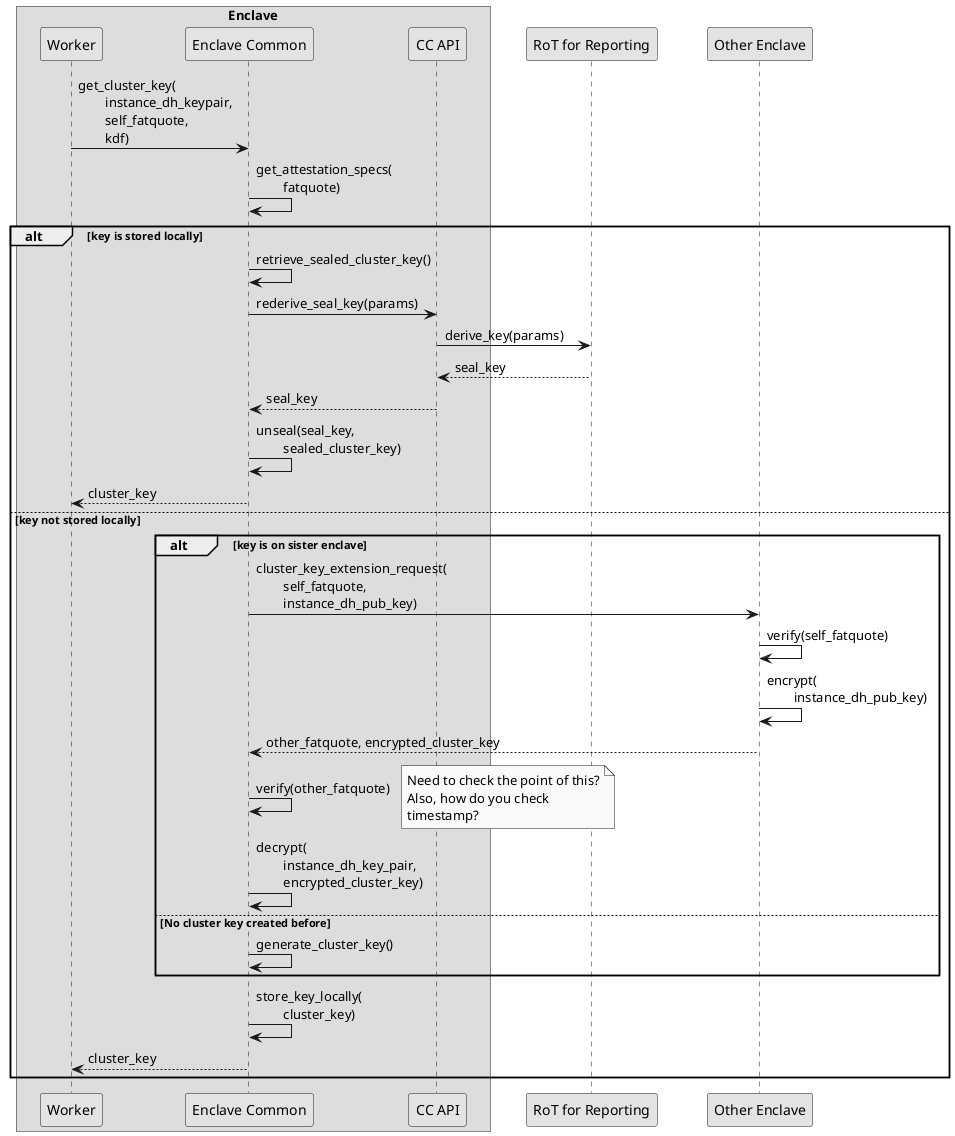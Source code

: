 @startuml dq-attestation
skinparam shadowing false
skinparam monochrome true
skinparam ParticipantPadding 20
skinparam BoxPadding 10
' hide footbox

box "Enclave"
participant Worker as worker
participant "Enclave Common" as com
participant "CC API" as ccApi
end box
participant "RoT for Reporting" as rot
participant "Other Enclave" as otherEnc

com<-worker:        get_cluster_key(\n\tinstance_dh_keypair,\n\tself_fatquote,\n\tkdf)
com->com:           get_attestation_specs(\n\tfatquote)
alt key is stored locally
    com->com:           retrieve_sealed_cluster_key()
    ccApi<-com:         rederive_seal_key(params)
    rot<-ccApi:         derive_key(params)
    return seal_key
    ccApi-->com:        seal_key
    com->com:           unseal(seal_key,\n\tsealed_cluster_key)
    com-->worker:       cluster_key
else key not stored locally
    alt key is on sister enclave
        com->otherEnc:      cluster_key_extension_request(\n\tself_fatquote,\n\tinstance_dh_pub_key)
        otherEnc->otherEnc: verify(self_fatquote)
        otherEnc->otherEnc: encrypt(\n\tinstance_dh_pub_key)
        com<--otherEnc:   other_fatquote, encrypted_cluster_key
        com->com:           verify(other_fatquote)
        note right: Need to check the point of this?\nAlso, how do you check\ntimestamp?
        com->com:           decrypt(\n\tinstance_dh_key_pair,\n\tencrypted_cluster_key)
        else No cluster key created before
        com->com:           generate_cluster_key()
        end
    com->com:           store_key_locally(\n\tcluster_key)
    com-->worker:       cluster_key
end

@enduml